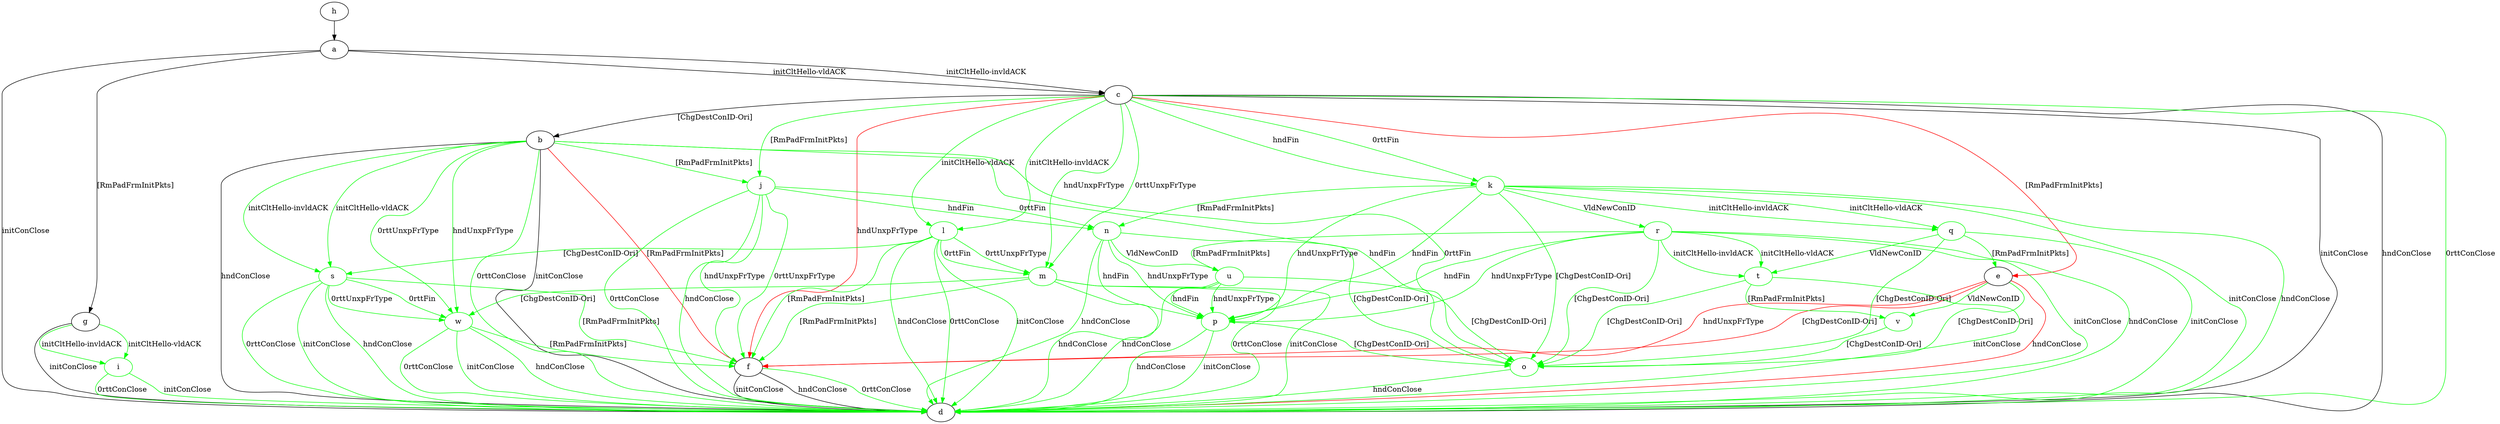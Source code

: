 digraph "" {
	a -> c	[key=0,
		label="initCltHello-vldACK "];
	a -> c	[key=1,
		label="initCltHello-invldACK "];
	a -> d	[key=0,
		label="initConClose "];
	a -> g	[key=0,
		label="[RmPadFrmInitPkts] "];
	b -> d	[key=0,
		label="initConClose "];
	b -> d	[key=1,
		label="hndConClose "];
	b -> d	[key=2,
		color=green,
		label="0rttConClose "];
	b -> f	[key=0,
		color=red,
		label="[RmPadFrmInitPkts] "];
	j	[color=green];
	b -> j	[key=0,
		color=green,
		label="[RmPadFrmInitPkts] "];
	o	[color=green];
	b -> o	[key=0,
		color=green,
		label="hndFin "];
	b -> o	[key=1,
		color=green,
		label="0rttFin "];
	s	[color=green];
	b -> s	[key=0,
		color=green,
		label="initCltHello-vldACK "];
	b -> s	[key=1,
		color=green,
		label="initCltHello-invldACK "];
	w	[color=green];
	b -> w	[key=0,
		color=green,
		label="hndUnxpFrType "];
	b -> w	[key=1,
		color=green,
		label="0rttUnxpFrType "];
	c -> b	[key=0,
		label="[ChgDestConID-Ori] "];
	c -> d	[key=0,
		label="initConClose "];
	c -> d	[key=1,
		label="hndConClose "];
	c -> d	[key=2,
		color=green,
		label="0rttConClose "];
	c -> e	[key=0,
		color=red,
		label="[RmPadFrmInitPkts] "];
	c -> f	[key=0,
		color=red,
		label="hndUnxpFrType "];
	c -> j	[key=0,
		color=green,
		label="[RmPadFrmInitPkts] "];
	k	[color=green];
	c -> k	[key=0,
		color=green,
		label="hndFin "];
	c -> k	[key=1,
		color=green,
		label="0rttFin "];
	l	[color=green];
	c -> l	[key=0,
		color=green,
		label="initCltHello-vldACK "];
	c -> l	[key=1,
		color=green,
		label="initCltHello-invldACK "];
	m	[color=green];
	c -> m	[key=0,
		color=green,
		label="hndUnxpFrType "];
	c -> m	[key=1,
		color=green,
		label="0rttUnxpFrType "];
	e -> d	[key=0,
		color=red,
		label="hndConClose "];
	e -> f	[key=0,
		color=red,
		label="hndUnxpFrType "];
	e -> f	[key=1,
		color=red,
		label="[ChgDestConID-Ori] "];
	e -> o	[key=0,
		color=green,
		label="[ChgDestConID-Ori] "];
	v	[color=green];
	e -> v	[key=0,
		color=green,
		label="VldNewConID "];
	f -> d	[key=0,
		label="initConClose "];
	f -> d	[key=1,
		label="hndConClose "];
	f -> d	[key=2,
		color=green,
		label="0rttConClose "];
	g -> d	[key=0,
		label="initConClose "];
	i	[color=green];
	g -> i	[key=0,
		color=green,
		label="initCltHello-vldACK "];
	g -> i	[key=1,
		color=green,
		label="initCltHello-invldACK "];
	h -> a	[key=0];
	i -> d	[key=0,
		color=green,
		label="initConClose "];
	i -> d	[key=1,
		color=green,
		label="0rttConClose "];
	j -> d	[key=0,
		color=green,
		label="hndConClose "];
	j -> d	[key=1,
		color=green,
		label="0rttConClose "];
	j -> f	[key=0,
		color=green,
		label="hndUnxpFrType "];
	j -> f	[key=1,
		color=green,
		label="0rttUnxpFrType "];
	n	[color=green];
	j -> n	[key=0,
		color=green,
		label="hndFin "];
	j -> n	[key=1,
		color=green,
		label="0rttFin "];
	k -> d	[key=0,
		color=green,
		label="initConClose "];
	k -> d	[key=1,
		color=green,
		label="hndConClose "];
	k -> n	[key=0,
		color=green,
		label="[RmPadFrmInitPkts] "];
	k -> o	[key=0,
		color=green,
		label="[ChgDestConID-Ori] "];
	p	[color=green];
	k -> p	[key=0,
		color=green,
		label="hndFin "];
	k -> p	[key=1,
		color=green,
		label="hndUnxpFrType "];
	q	[color=green];
	k -> q	[key=0,
		color=green,
		label="initCltHello-vldACK "];
	k -> q	[key=1,
		color=green,
		label="initCltHello-invldACK "];
	r	[color=green];
	k -> r	[key=0,
		color=green,
		label="VldNewConID "];
	l -> d	[key=0,
		color=green,
		label="initConClose "];
	l -> d	[key=1,
		color=green,
		label="hndConClose "];
	l -> d	[key=2,
		color=green,
		label="0rttConClose "];
	l -> f	[key=0,
		color=green,
		label="[RmPadFrmInitPkts] "];
	l -> m	[key=0,
		color=green,
		label="0rttFin "];
	l -> m	[key=1,
		color=green,
		label="0rttUnxpFrType "];
	l -> s	[key=0,
		color=green,
		label="[ChgDestConID-Ori] "];
	m -> d	[key=0,
		color=green,
		label="initConClose "];
	m -> d	[key=1,
		color=green,
		label="hndConClose "];
	m -> d	[key=2,
		color=green,
		label="0rttConClose "];
	m -> f	[key=0,
		color=green,
		label="[RmPadFrmInitPkts] "];
	m -> w	[key=0,
		color=green,
		label="[ChgDestConID-Ori] "];
	n -> d	[key=0,
		color=green,
		label="hndConClose "];
	n -> o	[key=0,
		color=green,
		label="[ChgDestConID-Ori] "];
	n -> p	[key=0,
		color=green,
		label="hndFin "];
	n -> p	[key=1,
		color=green,
		label="hndUnxpFrType "];
	u	[color=green];
	n -> u	[key=0,
		color=green,
		label="VldNewConID "];
	o -> d	[key=0,
		color=green,
		label="hndConClose "];
	p -> d	[key=0,
		color=green,
		label="initConClose "];
	p -> d	[key=1,
		color=green,
		label="hndConClose "];
	p -> o	[key=0,
		color=green,
		label="[ChgDestConID-Ori] "];
	q -> d	[key=0,
		color=green,
		label="initConClose "];
	q -> e	[key=0,
		color=green,
		label="[RmPadFrmInitPkts] "];
	q -> o	[key=0,
		color=green,
		label="[ChgDestConID-Ori] "];
	t	[color=green];
	q -> t	[key=0,
		color=green,
		label="VldNewConID "];
	r -> d	[key=0,
		color=green,
		label="initConClose "];
	r -> d	[key=1,
		color=green,
		label="hndConClose "];
	r -> o	[key=0,
		color=green,
		label="[ChgDestConID-Ori] "];
	r -> p	[key=0,
		color=green,
		label="hndFin "];
	r -> p	[key=1,
		color=green,
		label="hndUnxpFrType "];
	r -> t	[key=0,
		color=green,
		label="initCltHello-vldACK "];
	r -> t	[key=1,
		color=green,
		label="initCltHello-invldACK "];
	r -> u	[key=0,
		color=green,
		label="[RmPadFrmInitPkts] "];
	s -> d	[key=0,
		color=green,
		label="initConClose "];
	s -> d	[key=1,
		color=green,
		label="hndConClose "];
	s -> d	[key=2,
		color=green,
		label="0rttConClose "];
	s -> f	[key=0,
		color=green,
		label="[RmPadFrmInitPkts] "];
	s -> w	[key=0,
		color=green,
		label="0rttFin "];
	s -> w	[key=1,
		color=green,
		label="0rttUnxpFrType "];
	t -> d	[key=0,
		color=green,
		label="initConClose "];
	t -> o	[key=0,
		color=green,
		label="[ChgDestConID-Ori] "];
	t -> v	[key=0,
		color=green,
		label="[RmPadFrmInitPkts] "];
	u -> d	[key=0,
		color=green,
		label="hndConClose "];
	u -> o	[key=0,
		color=green,
		label="[ChgDestConID-Ori] "];
	u -> p	[key=0,
		color=green,
		label="hndFin "];
	u -> p	[key=1,
		color=green,
		label="hndUnxpFrType "];
	v -> o	[key=0,
		color=green,
		label="[ChgDestConID-Ori] "];
	w -> d	[key=0,
		color=green,
		label="initConClose "];
	w -> d	[key=1,
		color=green,
		label="hndConClose "];
	w -> d	[key=2,
		color=green,
		label="0rttConClose "];
	w -> f	[key=0,
		color=green,
		label="[RmPadFrmInitPkts] "];
}
